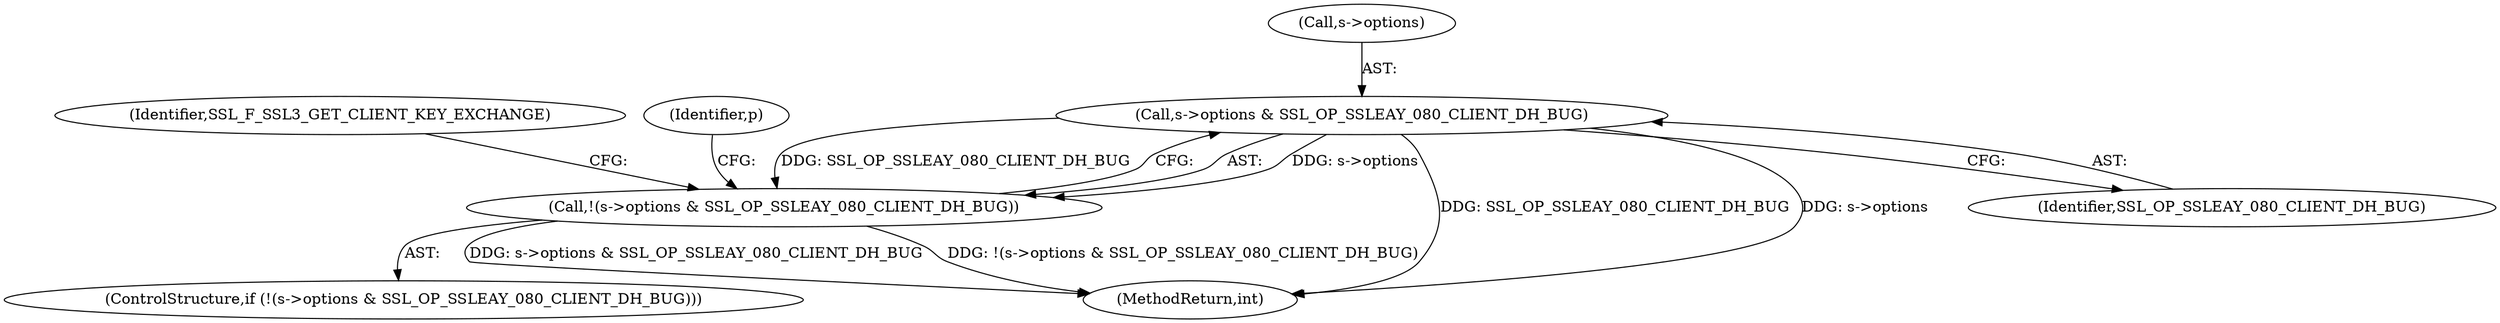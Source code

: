 digraph "0_openssl_3c66a669dfc7b3792f7af0758ea26fe8502ce70c@pointer" {
"1000563" [label="(Call,s->options & SSL_OP_SSLEAY_080_CLIENT_DH_BUG)"];
"1000562" [label="(Call,!(s->options & SSL_OP_SSLEAY_080_CLIENT_DH_BUG))"];
"1000563" [label="(Call,s->options & SSL_OP_SSLEAY_080_CLIENT_DH_BUG)"];
"1000570" [label="(Identifier,SSL_F_SSL3_GET_CLIENT_KEY_EXCHANGE)"];
"1000576" [label="(Identifier,p)"];
"1002163" [label="(MethodReturn,int)"];
"1000564" [label="(Call,s->options)"];
"1000561" [label="(ControlStructure,if (!(s->options & SSL_OP_SSLEAY_080_CLIENT_DH_BUG)))"];
"1000567" [label="(Identifier,SSL_OP_SSLEAY_080_CLIENT_DH_BUG)"];
"1000562" [label="(Call,!(s->options & SSL_OP_SSLEAY_080_CLIENT_DH_BUG))"];
"1000563" -> "1000562"  [label="AST: "];
"1000563" -> "1000567"  [label="CFG: "];
"1000564" -> "1000563"  [label="AST: "];
"1000567" -> "1000563"  [label="AST: "];
"1000562" -> "1000563"  [label="CFG: "];
"1000563" -> "1002163"  [label="DDG: SSL_OP_SSLEAY_080_CLIENT_DH_BUG"];
"1000563" -> "1002163"  [label="DDG: s->options"];
"1000563" -> "1000562"  [label="DDG: s->options"];
"1000563" -> "1000562"  [label="DDG: SSL_OP_SSLEAY_080_CLIENT_DH_BUG"];
"1000562" -> "1000561"  [label="AST: "];
"1000570" -> "1000562"  [label="CFG: "];
"1000576" -> "1000562"  [label="CFG: "];
"1000562" -> "1002163"  [label="DDG: s->options & SSL_OP_SSLEAY_080_CLIENT_DH_BUG"];
"1000562" -> "1002163"  [label="DDG: !(s->options & SSL_OP_SSLEAY_080_CLIENT_DH_BUG)"];
}
